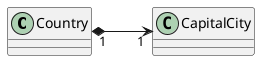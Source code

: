 @startuml q1
left to right direction
class Country
class CapitalCity
Country "1" *--> "1" CapitalCity
@enduml
